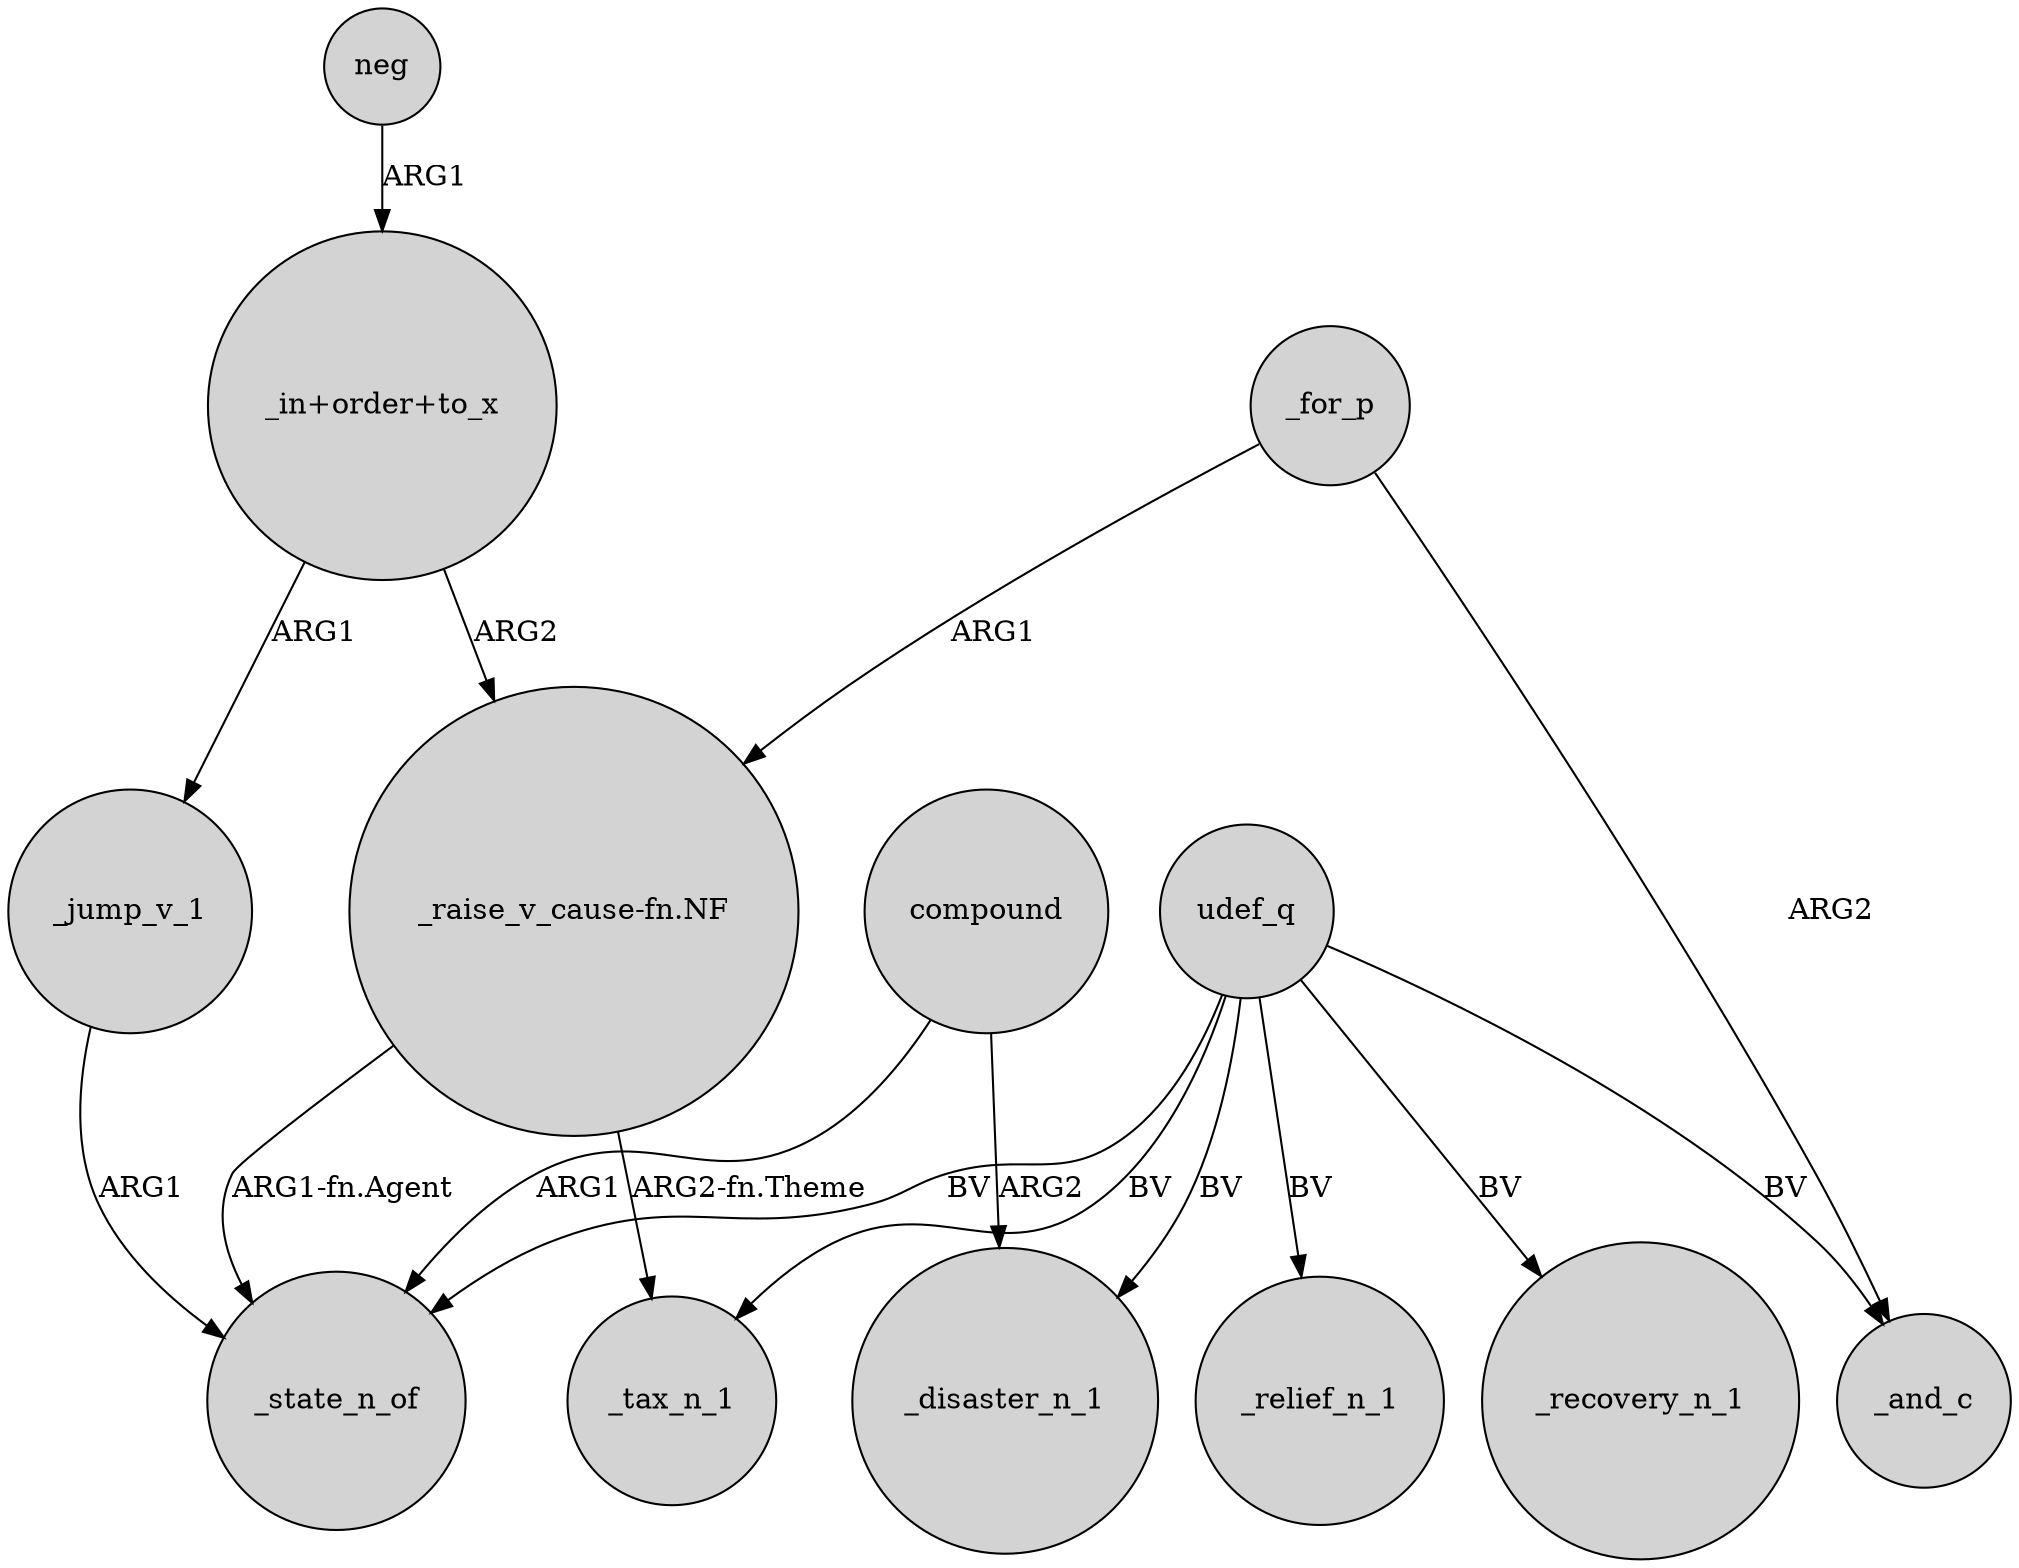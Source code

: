 digraph {
	node [shape=circle style=filled]
	"_in+order+to_x" -> _jump_v_1 [label=ARG1]
	udef_q -> _tax_n_1 [label=BV]
	_jump_v_1 -> _state_n_of [label=ARG1]
	_for_p -> _and_c [label=ARG2]
	udef_q -> _disaster_n_1 [label=BV]
	"_in+order+to_x" -> "_raise_v_cause-fn.NF" [label=ARG2]
	_for_p -> "_raise_v_cause-fn.NF" [label=ARG1]
	udef_q -> _recovery_n_1 [label=BV]
	"_raise_v_cause-fn.NF" -> _tax_n_1 [label="ARG2-fn.Theme"]
	"_raise_v_cause-fn.NF" -> _state_n_of [label="ARG1-fn.Agent"]
	udef_q -> _and_c [label=BV]
	compound -> _disaster_n_1 [label=ARG2]
	udef_q -> _relief_n_1 [label=BV]
	compound -> _state_n_of [label=ARG1]
	udef_q -> _state_n_of [label=BV]
	neg -> "_in+order+to_x" [label=ARG1]
}
